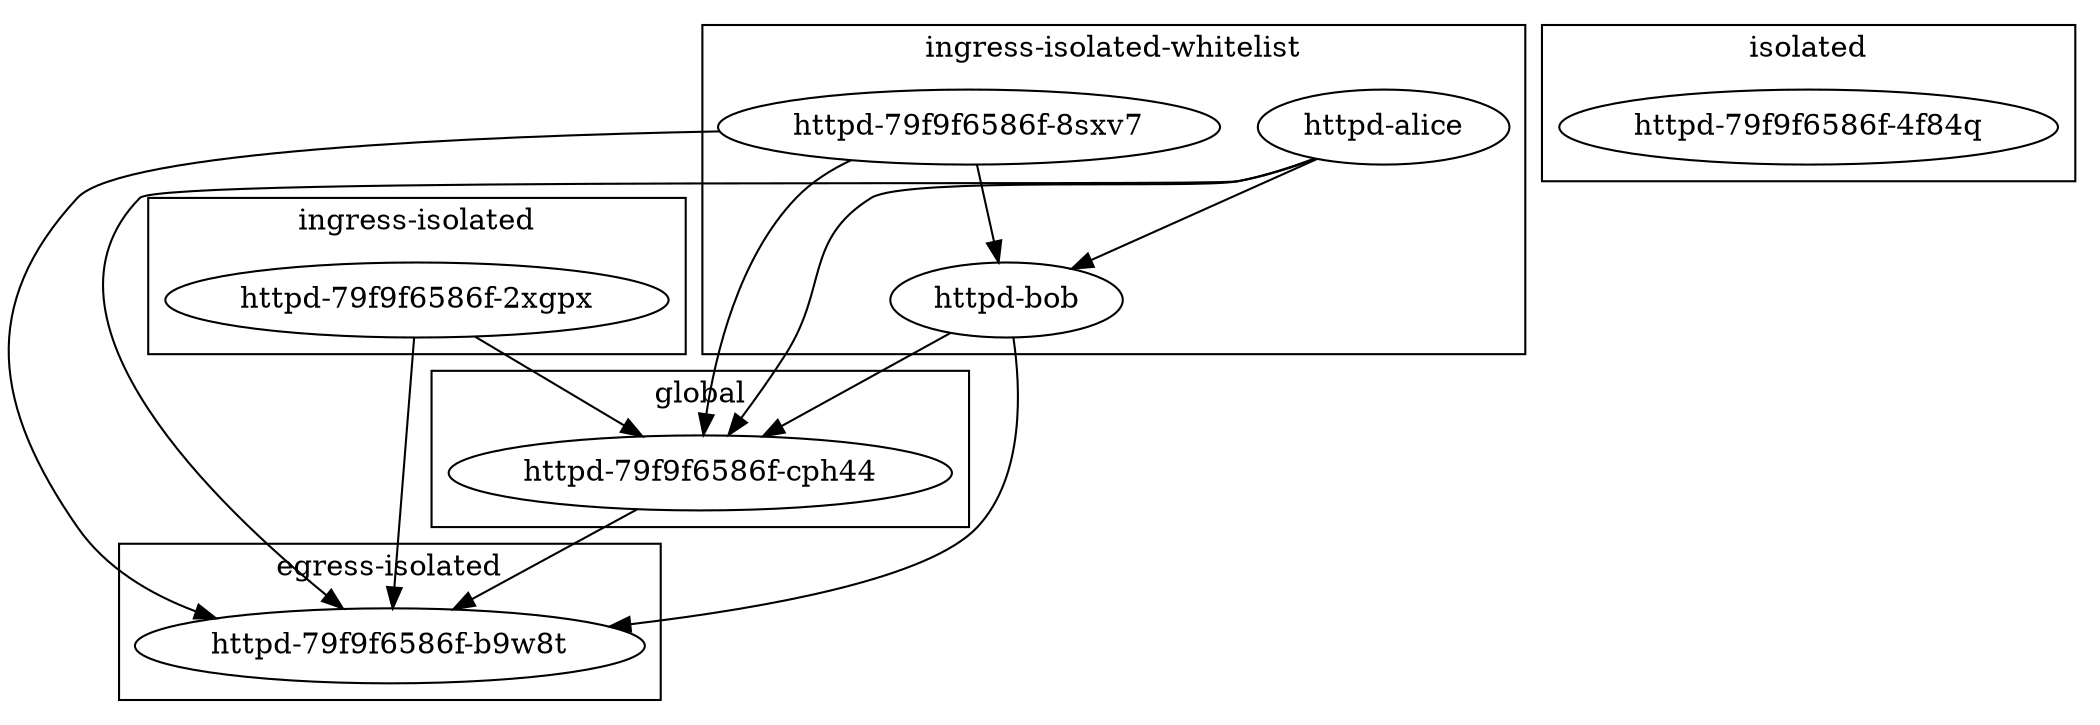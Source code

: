 digraph podNetwork {
  subgraph cluster_1 {
    "httpd-79f9f6586f-8sxv7";
    "httpd-alice";
    "httpd-bob";
    label = "ingress-isolated-whitelist"
  }
  subgraph cluster_2 {
    "httpd-79f9f6586f-2xgpx";
    label = "ingress-isolated"
  }
  subgraph cluster_3 {
    "httpd-79f9f6586f-4f84q";
    label = "isolated"
  }
  subgraph cluster_4 {
    "httpd-79f9f6586f-b9w8t";
    label = "egress-isolated"
  }
  subgraph cluster_5 {
    "httpd-79f9f6586f-cph44";
    label = "global"
  }
  "httpd-79f9f6586f-8sxv7" -> "httpd-79f9f6586f-b9w8t";
  "httpd-79f9f6586f-8sxv7" -> "httpd-79f9f6586f-cph44";
  "httpd-79f9f6586f-8sxv7" -> "httpd-bob";
  "httpd-alice" -> "httpd-79f9f6586f-b9w8t";
  "httpd-alice" -> "httpd-79f9f6586f-cph44";
  "httpd-alice" -> "httpd-bob";
  "httpd-bob" -> "httpd-79f9f6586f-b9w8t";
  "httpd-bob" -> "httpd-79f9f6586f-cph44";
  "httpd-79f9f6586f-2xgpx" -> "httpd-79f9f6586f-b9w8t";
  "httpd-79f9f6586f-2xgpx" -> "httpd-79f9f6586f-cph44";
  "httpd-79f9f6586f-cph44" -> "httpd-79f9f6586f-b9w8t";
}


